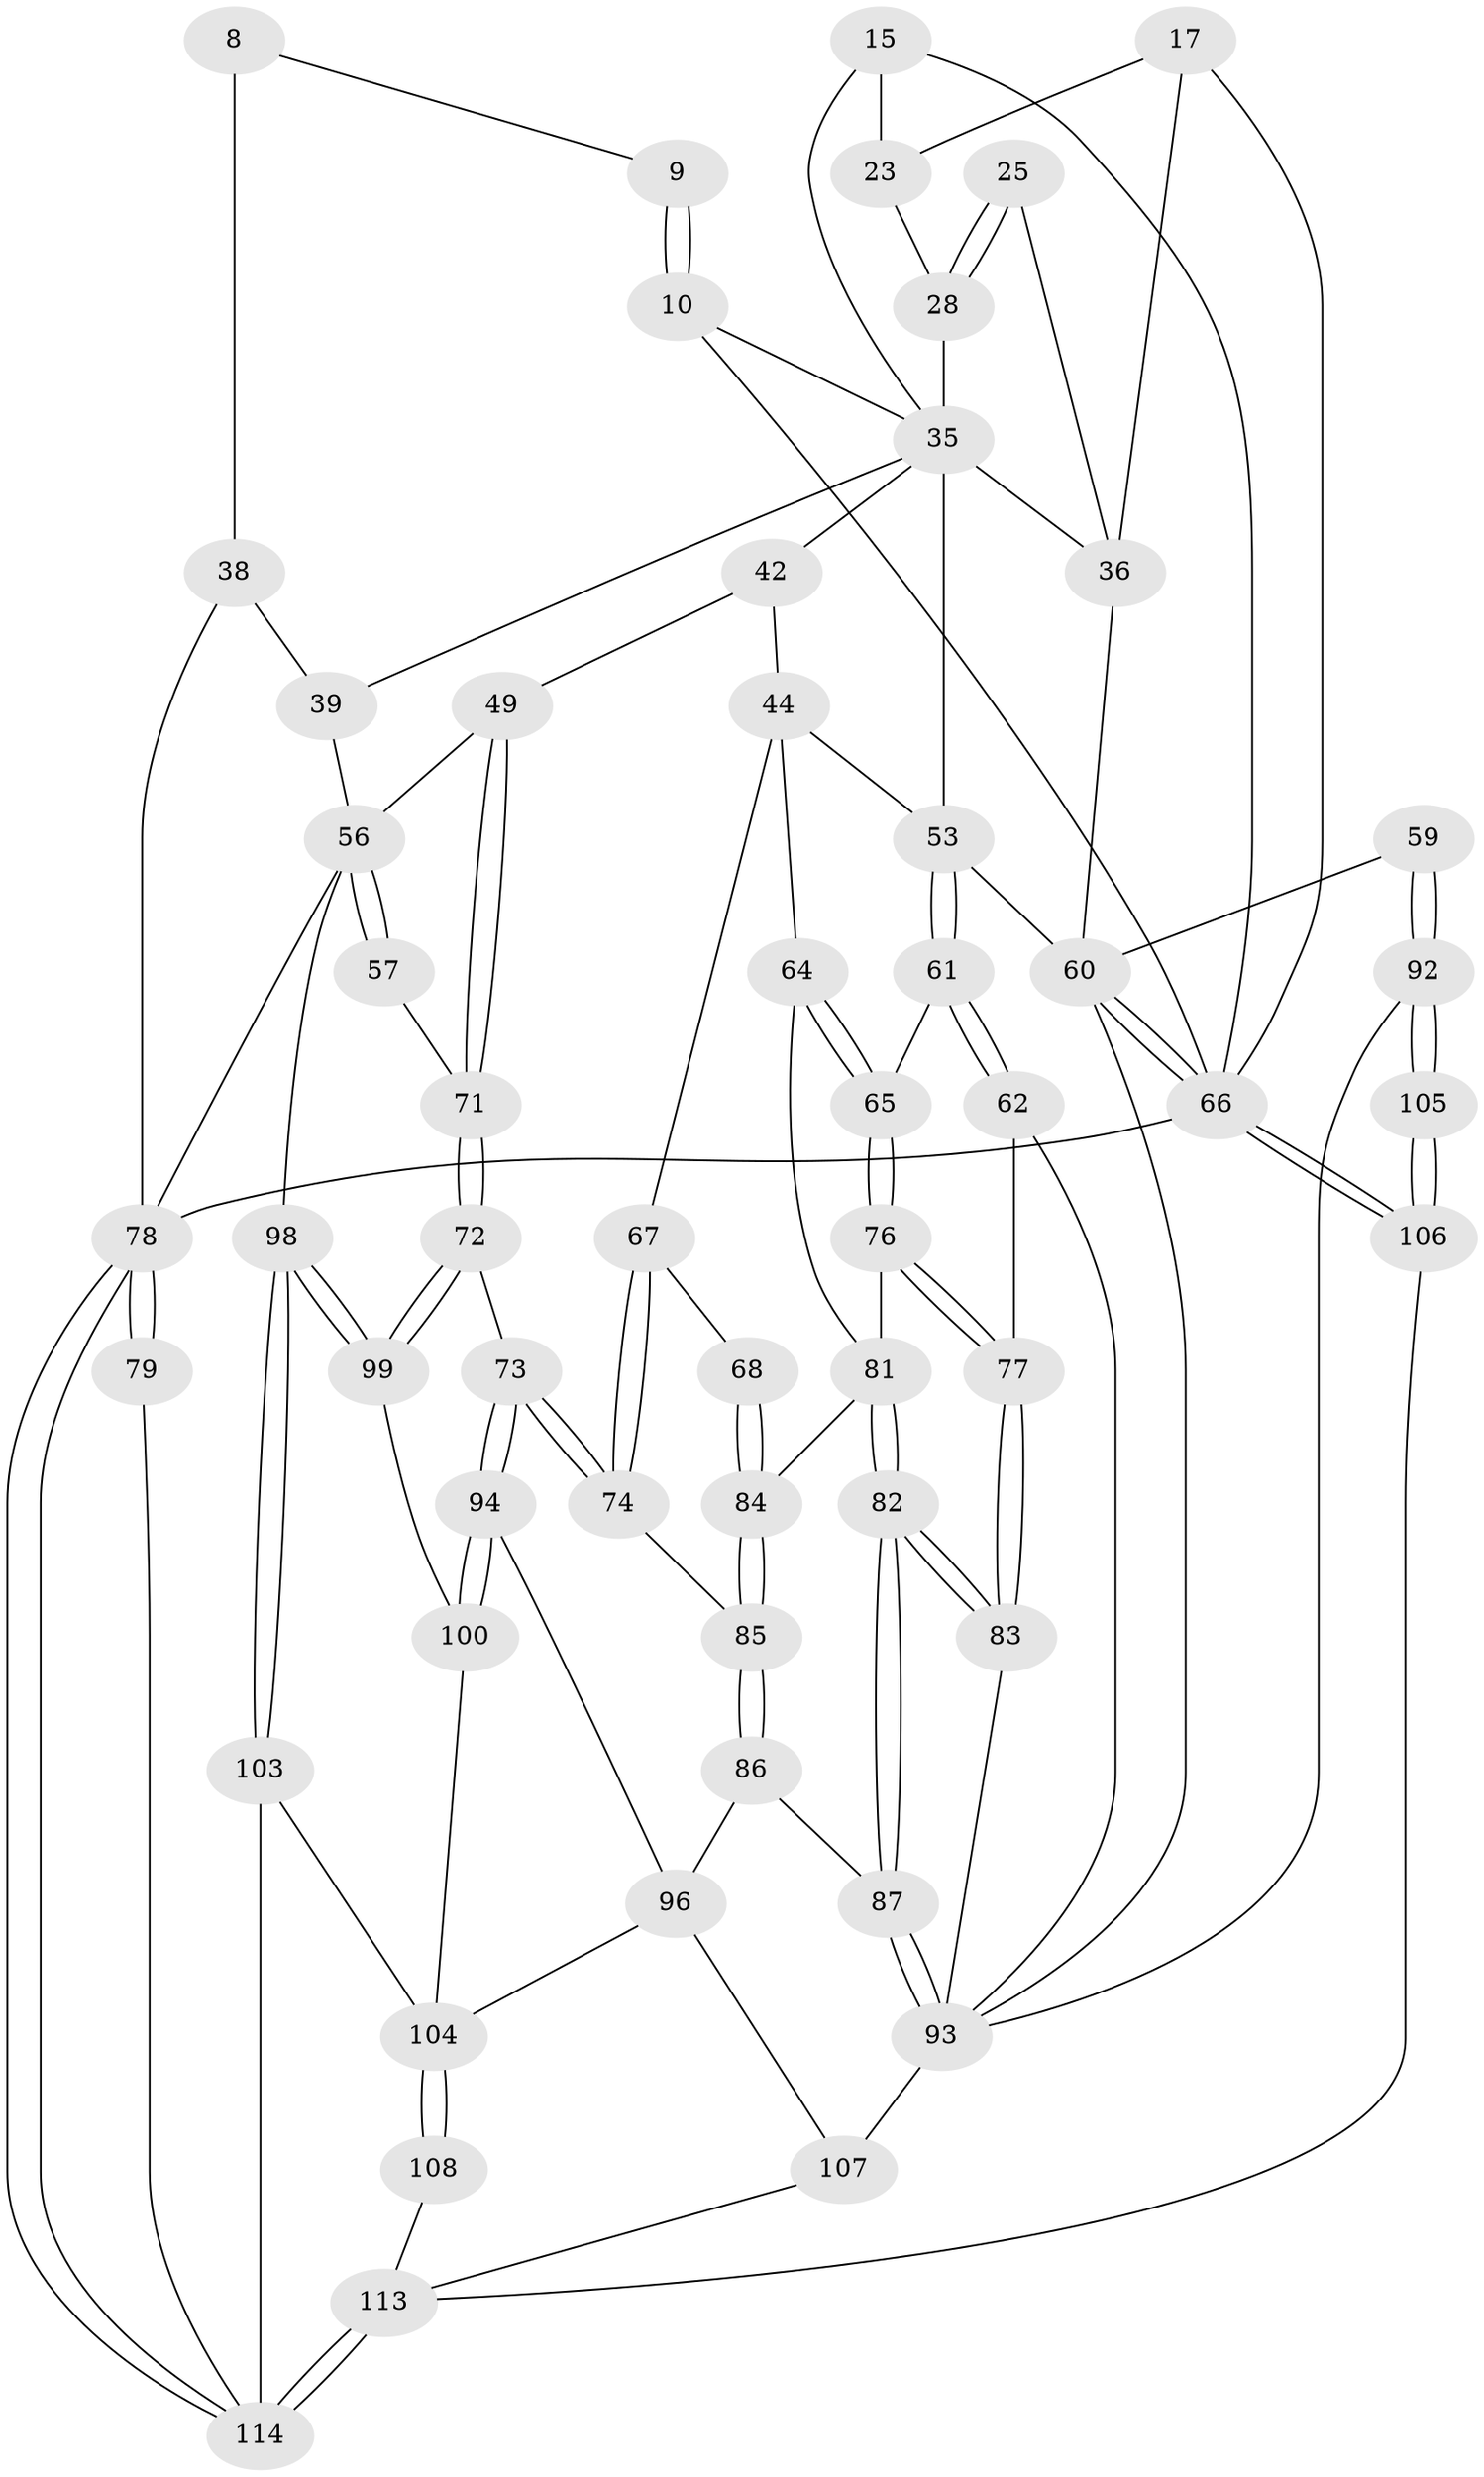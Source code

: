 // original degree distribution, {3: 0.017543859649122806, 6: 0.22807017543859648, 4: 0.24561403508771928, 5: 0.5087719298245614}
// Generated by graph-tools (version 1.1) at 2025/02/03/09/25 05:02:15]
// undirected, 57 vertices, 127 edges
graph export_dot {
graph [start="1"]
  node [color=gray90,style=filled];
  8 [pos="+0.809224117803931+0.11763971050094904"];
  9 [pos="+0.7537054019440379+0.08969326215377",super="+6"];
  10 [pos="+0.6262472376900134+0.17609027390487753",super="+5"];
  15 [pos="+0.3793588336254571+0",super="+14"];
  17 [pos="+0.246595303358015+0.08350980010768376",super="+16"];
  23 [pos="+0.3620638089586794+0.12116578952921175",super="+18"];
  25 [pos="+0.35363005077648585+0.23729961068429598"];
  28 [pos="+0.4115570581271203+0.3145333978414297",super="+27+24"];
  35 [pos="+0.29082227268962113+0.36029976963696025",super="+30+32"];
  36 [pos="+0.22570650610010126+0.2540515294912914",super="+34"];
  38 [pos="+0.9658176071890171+0.2378697615109315",super="+22"];
  39 [pos="+0.8867008741096726+0.37653180166786265",super="+31"];
  42 [pos="+0.7087620443596017+0.47373311479818325"];
  44 [pos="+0.52782980835635+0.46179363997218487",super="+43"];
  49 [pos="+0.7147581668408837+0.4773822385404509"];
  53 [pos="+0.35435605296605405+0.5211148117013082",super="+51+45"];
  56 [pos="+1+0.6759229890493027",super="+55+47+48"];
  57 [pos="+0.8959483886964943+0.6700795374461516"];
  59 [pos="+0.0807686576375692+0.6859990856015835"];
  60 [pos="+0+0.6609388808206093",super="+41+58"];
  61 [pos="+0.35455048732125777+0.5220778783059968"];
  62 [pos="+0.2662180232705613+0.6276728255211496"];
  64 [pos="+0.4544431170824305+0.5510431404834594"];
  65 [pos="+0.3975704560016134+0.5512713676070446"];
  66 [pos="+0+1",super="+4"];
  67 [pos="+0.5888859101726566+0.5896684307352461"];
  68 [pos="+0.5886866064282484+0.5897814503066232"];
  71 [pos="+0.7911724261696768+0.6803798400291471"];
  72 [pos="+0.7850320271222339+0.6859572819022286"];
  73 [pos="+0.6901206663770743+0.7078261316490662"];
  74 [pos="+0.6563426842034257+0.6903673172588548"];
  76 [pos="+0.3943896530826481+0.6339490393246542"];
  77 [pos="+0.3789199074351066+0.6589919682567623"];
  78 [pos="+1+1",super="+2+19+54"];
  79 [pos="+1+0.7258058292136608"];
  81 [pos="+0.45935575540690327+0.6362043849343956",super="+75"];
  82 [pos="+0.439126322626685+0.7256527532993986"];
  83 [pos="+0.39544291468226156+0.6937469128267669"];
  84 [pos="+0.5166724787852042+0.6956387961361276",super="+80+69"];
  85 [pos="+0.512081610138612+0.7301085297655916"];
  86 [pos="+0.5111272601357422+0.7313106888372957"];
  87 [pos="+0.4499387389238202+0.7380676886187869"];
  92 [pos="+0.17988546618964354+0.853334164334785",super="+91"];
  93 [pos="+0.44597411182389896+0.7457108115680496",super="+90"];
  94 [pos="+0.6523760394051824+0.7883481987119718"];
  96 [pos="+0.5340106833938965+0.8859438318321374",super="+95"];
  98 [pos="+0.8112690030382114+0.88377620269256"];
  99 [pos="+0.7874142147702226+0.7999789057365212"];
  100 [pos="+0.6699528279882904+0.852105872487518"];
  103 [pos="+0.8116412357231627+0.9015757478847843"];
  104 [pos="+0.7492378646261516+0.9083297126988892",super="+102"];
  105 [pos="+0+1"];
  106 [pos="+0+1"];
  107 [pos="+0.33249494484329883+0.9436126426284352",super="+97"];
  108 [pos="+0.6119640933537609+1"];
  113 [pos="+0.8231236116417335+1",super="+109+110"];
  114 [pos="+0.9622152255170097+1",super="+111+112"];
  8 -- 9;
  8 -- 38 [weight=2];
  9 -- 10 [weight=2];
  9 -- 10;
  10 -- 66;
  10 -- 35;
  15 -- 66;
  15 -- 23 [weight=2];
  15 -- 35;
  17 -- 23;
  17 -- 66;
  17 -- 36 [weight=2];
  23 -- 28;
  25 -- 28 [weight=2];
  25 -- 28;
  25 -- 36;
  28 -- 35 [weight=2];
  35 -- 36;
  35 -- 53 [weight=2];
  35 -- 42;
  35 -- 39;
  36 -- 60 [weight=2];
  38 -- 39 [weight=2];
  38 -- 78 [weight=3];
  39 -- 56;
  42 -- 49;
  42 -- 44;
  44 -- 64;
  44 -- 67;
  44 -- 53;
  49 -- 71;
  49 -- 71;
  49 -- 56;
  53 -- 61;
  53 -- 61;
  53 -- 60;
  56 -- 57 [weight=2];
  56 -- 57;
  56 -- 98;
  56 -- 78 [weight=2];
  57 -- 71;
  59 -- 60 [weight=2];
  59 -- 92;
  59 -- 92;
  60 -- 66;
  60 -- 66;
  60 -- 93;
  61 -- 62;
  61 -- 62;
  61 -- 65;
  62 -- 77;
  62 -- 93;
  64 -- 65;
  64 -- 65;
  64 -- 81;
  65 -- 76;
  65 -- 76;
  66 -- 106;
  66 -- 106;
  66 -- 78 [weight=2];
  67 -- 68;
  67 -- 74;
  67 -- 74;
  68 -- 84 [weight=2];
  68 -- 84;
  71 -- 72;
  71 -- 72;
  72 -- 73;
  72 -- 99;
  72 -- 99;
  73 -- 74;
  73 -- 74;
  73 -- 94;
  73 -- 94;
  74 -- 85;
  76 -- 77;
  76 -- 77;
  76 -- 81;
  77 -- 83;
  77 -- 83;
  78 -- 79 [weight=2];
  78 -- 79;
  78 -- 114;
  78 -- 114;
  79 -- 114;
  81 -- 82;
  81 -- 82;
  81 -- 84 [weight=2];
  82 -- 83;
  82 -- 83;
  82 -- 87;
  82 -- 87;
  83 -- 93;
  84 -- 85;
  84 -- 85;
  85 -- 86;
  85 -- 86;
  86 -- 87;
  86 -- 96;
  87 -- 93;
  87 -- 93;
  92 -- 105 [weight=2];
  92 -- 105;
  92 -- 93;
  93 -- 107 [weight=2];
  94 -- 100;
  94 -- 100;
  94 -- 96;
  96 -- 107;
  96 -- 104;
  98 -- 99;
  98 -- 99;
  98 -- 103;
  98 -- 103;
  99 -- 100;
  100 -- 104;
  103 -- 104;
  103 -- 114;
  104 -- 108 [weight=2];
  104 -- 108;
  105 -- 106;
  105 -- 106;
  106 -- 113;
  107 -- 113;
  108 -- 113;
  113 -- 114 [weight=2];
  113 -- 114;
}
